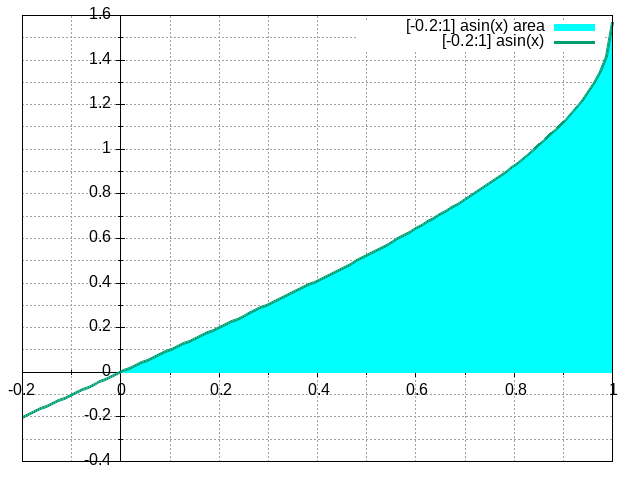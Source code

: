 #!/usr/bin/gnuplot --persist

set grid

set term png
set output "images/integral.png"

set xzeroaxis lt 1 lc rgb 'black' lw 1
set yzeroaxis lt 1 lc rgb 'black' lw 1
set tics scale 1
set grid ytics mytics
set grid xtics mxtics
set mytics 2
set mxtics 2
set xtics axis
set ytics axis

plot [-0.2:1] asin(x) with filledcurves above y1=0 fc "cyan" title "[-0.2:1] asin(x) area", [-0.2:1] asin(x) lw 3
